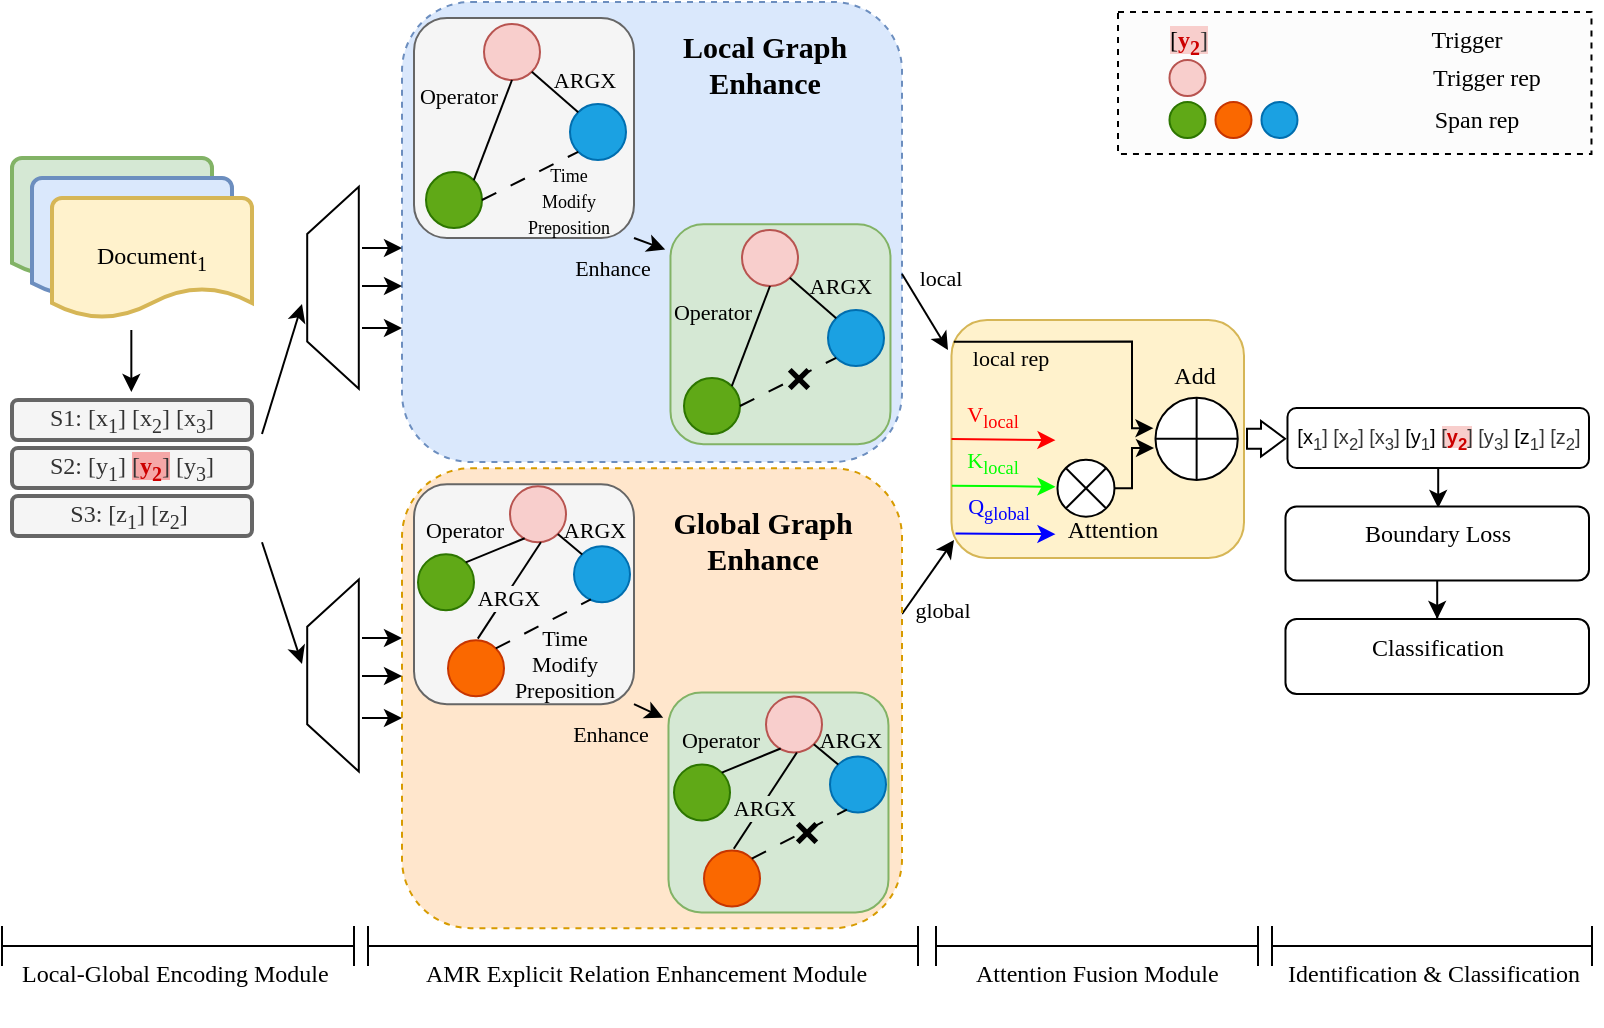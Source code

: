 <mxfile version="22.1.17" type="github">
  <diagram name="第 1 页" id="aBAtC7C85wRrQgK5SBA-">
    <mxGraphModel dx="848" dy="546" grid="1" gridSize="10" guides="1" tooltips="1" connect="1" arrows="1" fold="1" page="1" pageScale="1" pageWidth="827" pageHeight="1169" math="0" shadow="0">
      <root>
        <mxCell id="0" />
        <mxCell id="1" parent="0" />
        <mxCell id="pVMCiTDg7z46em1MxIxY-14" value="" style="rounded=1;whiteSpace=wrap;html=1;fillStyle=auto;dashed=1;glass=0;perimeterSpacing=0;resizeHeight=0;fillColor=#dae8fc;strokeColor=#6c8ebf;" parent="1" vertex="1">
          <mxGeometry x="210" y="9" width="250" height="230" as="geometry" />
        </mxCell>
        <mxCell id="pVMCiTDg7z46em1MxIxY-2" value="" style="rounded=1;whiteSpace=wrap;html=1;fillColor=#f5f5f5;fontColor=#333333;strokeColor=#666666;" parent="1" vertex="1">
          <mxGeometry x="216" y="17.0" width="110" height="110" as="geometry" />
        </mxCell>
        <mxCell id="pVMCiTDg7z46em1MxIxY-6" value="" style="strokeWidth=2;html=1;shape=mxgraph.flowchart.document2;whiteSpace=wrap;size=0.25;fillColor=#d5e8d4;strokeColor=#82b366;" parent="1" vertex="1">
          <mxGeometry x="15" y="87" width="100" height="60" as="geometry" />
        </mxCell>
        <mxCell id="pVMCiTDg7z46em1MxIxY-7" value="" style="strokeWidth=2;html=1;shape=mxgraph.flowchart.document2;whiteSpace=wrap;size=0.25;fillColor=#dae8fc;strokeColor=#6c8ebf;" parent="1" vertex="1">
          <mxGeometry x="25" y="97" width="100" height="60" as="geometry" />
        </mxCell>
        <mxCell id="pVMCiTDg7z46em1MxIxY-8" value="&lt;font face=&quot;Times New Roman&quot;&gt;Document&lt;sub&gt;1&lt;/sub&gt;&lt;/font&gt;" style="strokeWidth=2;html=1;shape=mxgraph.flowchart.document2;whiteSpace=wrap;size=0.25;fillColor=#fff2cc;strokeColor=#d6b656;" parent="1" vertex="1">
          <mxGeometry x="35" y="107" width="100" height="60" as="geometry" />
        </mxCell>
        <mxCell id="pVMCiTDg7z46em1MxIxY-9" value="&lt;font face=&quot;Times New Roman&quot;&gt;S1: [x&lt;sub&gt;1&lt;/sub&gt;] [x&lt;sub&gt;2&lt;/sub&gt;] [x&lt;sub&gt;3&lt;/sub&gt;]&lt;/font&gt;" style="rounded=1;whiteSpace=wrap;html=1;strokeWidth=2;fillColor=#f5f5f5;fontColor=#333333;strokeColor=#666666;" parent="1" vertex="1">
          <mxGeometry x="15" y="208" width="120" height="20" as="geometry" />
        </mxCell>
        <mxCell id="pVMCiTDg7z46em1MxIxY-11" value="&lt;font face=&quot;Times New Roman&quot;&gt;S2: [y&lt;sub&gt;1&lt;/sub&gt;] &lt;span style=&quot;background-color: rgb(245, 167, 167);&quot;&gt;[&lt;font style=&quot;&quot; color=&quot;#cc0000&quot;&gt;&lt;b&gt;y&lt;sub&gt;2&lt;/sub&gt;&lt;/b&gt;&lt;/font&gt;]&lt;/span&gt; [y&lt;sub&gt;3&lt;/sub&gt;]&lt;/font&gt;" style="rounded=1;whiteSpace=wrap;html=1;strokeWidth=2;fillColor=#f5f5f5;fontColor=#333333;strokeColor=#666666;" parent="1" vertex="1">
          <mxGeometry x="15" y="232" width="120" height="20" as="geometry" />
        </mxCell>
        <mxCell id="pVMCiTDg7z46em1MxIxY-12" value="&lt;font face=&quot;Times New Roman&quot;&gt;S3: [z&lt;sub&gt;1&lt;/sub&gt;] [z&lt;sub&gt;2&lt;/sub&gt;]&amp;nbsp;&lt;/font&gt;" style="rounded=1;whiteSpace=wrap;html=1;strokeWidth=2;fillColor=#f5f5f5;fontColor=#333333;strokeColor=#666666;" parent="1" vertex="1">
          <mxGeometry x="15" y="256" width="120" height="20" as="geometry" />
        </mxCell>
        <mxCell id="pVMCiTDg7z46em1MxIxY-26" value="" style="edgeStyle=none;orthogonalLoop=1;jettySize=auto;html=1;rounded=0;" parent="1" edge="1">
          <mxGeometry width="100" relative="1" as="geometry">
            <mxPoint x="460" y="315" as="sourcePoint" />
            <mxPoint x="486" y="278" as="targetPoint" />
            <Array as="points" />
          </mxGeometry>
        </mxCell>
        <mxCell id="pVMCiTDg7z46em1MxIxY-93" value="&lt;font face=&quot;Times New Roman&quot;&gt;global&lt;/font&gt;" style="edgeLabel;html=1;align=center;verticalAlign=middle;resizable=0;points=[];labelBackgroundColor=none;" parent="pVMCiTDg7z46em1MxIxY-26" vertex="1" connectable="0">
          <mxGeometry x="-0.248" y="2" relative="1" as="geometry">
            <mxPoint x="12" y="13" as="offset" />
          </mxGeometry>
        </mxCell>
        <mxCell id="pVMCiTDg7z46em1MxIxY-27" value="" style="edgeStyle=none;orthogonalLoop=1;jettySize=auto;html=1;rounded=0;" parent="1" edge="1">
          <mxGeometry width="100" relative="1" as="geometry">
            <mxPoint x="460" y="145" as="sourcePoint" />
            <mxPoint x="483" y="183" as="targetPoint" />
            <Array as="points" />
          </mxGeometry>
        </mxCell>
        <mxCell id="pVMCiTDg7z46em1MxIxY-92" value="&lt;font face=&quot;Times New Roman&quot;&gt;local&lt;/font&gt;" style="edgeLabel;html=1;align=center;verticalAlign=middle;resizable=0;points=[];labelBackgroundColor=none;" parent="pVMCiTDg7z46em1MxIxY-27" vertex="1" connectable="0">
          <mxGeometry x="-0.243" y="1" relative="1" as="geometry">
            <mxPoint x="9" y="-12" as="offset" />
          </mxGeometry>
        </mxCell>
        <mxCell id="pVMCiTDg7z46em1MxIxY-28" value="" style="edgeStyle=none;orthogonalLoop=1;jettySize=auto;html=1;rounded=0;" parent="1" edge="1">
          <mxGeometry width="100" relative="1" as="geometry">
            <mxPoint x="140" y="225" as="sourcePoint" />
            <mxPoint x="160" y="160" as="targetPoint" />
            <Array as="points" />
          </mxGeometry>
        </mxCell>
        <mxCell id="pVMCiTDg7z46em1MxIxY-31" value="" style="edgeStyle=none;orthogonalLoop=1;jettySize=auto;html=1;rounded=0;" parent="1" edge="1">
          <mxGeometry width="100" relative="1" as="geometry">
            <mxPoint x="140" y="279.1" as="sourcePoint" />
            <mxPoint x="160" y="340" as="targetPoint" />
            <Array as="points" />
          </mxGeometry>
        </mxCell>
        <mxCell id="pVMCiTDg7z46em1MxIxY-33" value="" style="rounded=1;whiteSpace=wrap;html=1;fillColor=#d5e8d4;strokeColor=#82b366;" parent="1" vertex="1">
          <mxGeometry x="344.24" y="120.1" width="110" height="110" as="geometry" />
        </mxCell>
        <mxCell id="pVMCiTDg7z46em1MxIxY-37" value="" style="edgeStyle=none;orthogonalLoop=1;jettySize=auto;html=1;rounded=0;entryX=-0.024;entryY=0.115;entryDx=0;entryDy=0;entryPerimeter=0;exitX=1;exitY=1;exitDx=0;exitDy=0;" parent="1" source="pVMCiTDg7z46em1MxIxY-2" target="pVMCiTDg7z46em1MxIxY-33" edge="1">
          <mxGeometry width="100" relative="1" as="geometry">
            <mxPoint x="307" y="64.1" as="sourcePoint" />
            <mxPoint x="337" y="104.1" as="targetPoint" />
            <Array as="points" />
          </mxGeometry>
        </mxCell>
        <mxCell id="pVMCiTDg7z46em1MxIxY-99" value="&lt;font face=&quot;Times New Roman&quot;&gt;Enhance&lt;/font&gt;" style="edgeLabel;html=1;align=center;verticalAlign=middle;resizable=0;points=[];labelBackgroundColor=#dae8fc;" parent="pVMCiTDg7z46em1MxIxY-37" vertex="1" connectable="0">
          <mxGeometry x="-0.424" relative="1" as="geometry">
            <mxPoint x="-16" y="13" as="offset" />
          </mxGeometry>
        </mxCell>
        <mxCell id="pVMCiTDg7z46em1MxIxY-44" value="" style="ellipse;whiteSpace=wrap;html=1;aspect=fixed;fillColor=#f8cecc;strokeColor=#b85450;" parent="1" vertex="1">
          <mxGeometry x="251" y="20.0" width="28" height="28" as="geometry" />
        </mxCell>
        <mxCell id="pVMCiTDg7z46em1MxIxY-45" value="" style="ellipse;whiteSpace=wrap;html=1;aspect=fixed;fillColor=#1ba1e2;fontColor=#ffffff;strokeColor=#006EAF;" parent="1" vertex="1">
          <mxGeometry x="294" y="60.0" width="28" height="28" as="geometry" />
        </mxCell>
        <mxCell id="pVMCiTDg7z46em1MxIxY-46" value="" style="ellipse;whiteSpace=wrap;html=1;aspect=fixed;fillColor=#60a917;fontColor=#ffffff;strokeColor=#2D7600;" parent="1" vertex="1">
          <mxGeometry x="222" y="94.0" width="28" height="28" as="geometry" />
        </mxCell>
        <mxCell id="pVMCiTDg7z46em1MxIxY-48" value="" style="endArrow=none;html=1;rounded=0;entryX=0.5;entryY=1;entryDx=0;entryDy=0;exitX=1;exitY=0;exitDx=0;exitDy=0;" parent="1" source="pVMCiTDg7z46em1MxIxY-46" target="pVMCiTDg7z46em1MxIxY-44" edge="1">
          <mxGeometry width="50" height="50" relative="1" as="geometry">
            <mxPoint x="228" y="55.0" as="sourcePoint" />
            <mxPoint x="337" y="35.0" as="targetPoint" />
          </mxGeometry>
        </mxCell>
        <mxCell id="ASljsbczPLoBp7QqAxyb-75" value="&lt;font face=&quot;Times New Roman&quot;&gt;Operator&lt;/font&gt;" style="edgeLabel;html=1;align=center;verticalAlign=middle;resizable=0;points=[];labelBackgroundColor=none;" parent="pVMCiTDg7z46em1MxIxY-48" vertex="1" connectable="0">
          <mxGeometry x="0.122" relative="1" as="geometry">
            <mxPoint x="-19" y="-14" as="offset" />
          </mxGeometry>
        </mxCell>
        <mxCell id="pVMCiTDg7z46em1MxIxY-49" value="" style="endArrow=none;html=1;rounded=0;entryX=0;entryY=1;entryDx=0;entryDy=0;exitX=1;exitY=0.5;exitDx=0;exitDy=0;dashed=1;dashPattern=8 8;" parent="1" source="pVMCiTDg7z46em1MxIxY-46" target="pVMCiTDg7z46em1MxIxY-45" edge="1">
          <mxGeometry width="50" height="50" relative="1" as="geometry">
            <mxPoint x="244" y="70.0" as="sourcePoint" />
            <mxPoint x="254" y="45.0" as="targetPoint" />
          </mxGeometry>
        </mxCell>
        <mxCell id="ASljsbczPLoBp7QqAxyb-78" value="&lt;font face=&quot;Times New Roman&quot; style=&quot;font-size: 9px;&quot;&gt;Time&lt;br style=&quot;border-color: var(--border-color);&quot;&gt;&lt;span style=&quot;border-color: var(--border-color);&quot;&gt;Modify&lt;/span&gt;&lt;br style=&quot;border-color: var(--border-color);&quot;&gt;&lt;span style=&quot;border-color: var(--border-color);&quot;&gt;Preposition&lt;/span&gt;&lt;/font&gt;" style="edgeLabel;html=1;align=center;verticalAlign=middle;resizable=0;points=[];labelBackgroundColor=none;" parent="pVMCiTDg7z46em1MxIxY-49" vertex="1" connectable="0">
          <mxGeometry x="0.202" y="1" relative="1" as="geometry">
            <mxPoint x="14" y="15" as="offset" />
          </mxGeometry>
        </mxCell>
        <mxCell id="pVMCiTDg7z46em1MxIxY-50" value="" style="endArrow=none;html=1;rounded=0;entryX=0;entryY=0;entryDx=0;entryDy=0;exitX=1;exitY=1;exitDx=0;exitDy=0;" parent="1" source="pVMCiTDg7z46em1MxIxY-44" target="pVMCiTDg7z46em1MxIxY-45" edge="1">
          <mxGeometry width="50" height="50" relative="1" as="geometry">
            <mxPoint x="254" y="80.0" as="sourcePoint" />
            <mxPoint x="264" y="55.0" as="targetPoint" />
          </mxGeometry>
        </mxCell>
        <mxCell id="ASljsbczPLoBp7QqAxyb-77" value="&lt;font face=&quot;Times New Roman&quot;&gt;ARGX&lt;/font&gt;" style="edgeLabel;html=1;align=center;verticalAlign=middle;resizable=0;points=[];labelBackgroundColor=none;" parent="pVMCiTDg7z46em1MxIxY-50" vertex="1" connectable="0">
          <mxGeometry x="-0.217" y="1" relative="1" as="geometry">
            <mxPoint x="16" y="-3" as="offset" />
          </mxGeometry>
        </mxCell>
        <mxCell id="pVMCiTDg7z46em1MxIxY-102" value="" style="edgeStyle=orthogonalEdgeStyle;rounded=0;orthogonalLoop=1;jettySize=auto;html=1;" parent="1" source="pVMCiTDg7z46em1MxIxY-96" target="pVMCiTDg7z46em1MxIxY-101" edge="1">
          <mxGeometry relative="1" as="geometry" />
        </mxCell>
        <mxCell id="pVMCiTDg7z46em1MxIxY-96" value="&lt;font style=&quot;font-size: 10px;&quot;&gt;[x&lt;sub style=&quot;border-color: var(--border-color); color: rgb(51, 51, 51);&quot;&gt;1&lt;/sub&gt;&lt;span style=&quot;color: rgb(51, 51, 51);&quot;&gt;] [x&lt;/span&gt;&lt;sub style=&quot;border-color: var(--border-color); color: rgb(51, 51, 51);&quot;&gt;2&lt;/sub&gt;&lt;span style=&quot;color: rgb(51, 51, 51);&quot;&gt;] [x&lt;/span&gt;&lt;sub style=&quot;border-color: var(--border-color); color: rgb(51, 51, 51);&quot;&gt;3&lt;/sub&gt;&lt;span style=&quot;color: rgb(51, 51, 51);&quot;&gt;]&amp;nbsp;&lt;/span&gt;[y&lt;sub style=&quot;border-color: var(--border-color); color: rgb(51, 51, 51);&quot;&gt;1&lt;/sub&gt;]&amp;nbsp;&lt;span style=&quot;background-color: rgb(248, 206, 204);&quot;&gt;&lt;span style=&quot;color: rgb(51, 51, 51);&quot;&gt;[&lt;/span&gt;&lt;font style=&quot;border-color: var(--border-color); font-size: 10px;&quot; color=&quot;#cc0000&quot;&gt;&lt;b style=&quot;border-color: var(--border-color);&quot;&gt;y&lt;sub style=&quot;border-color: var(--border-color);&quot;&gt;2&lt;/sub&gt;&lt;/b&gt;&lt;/font&gt;&lt;span style=&quot;color: rgb(51, 51, 51);&quot;&gt;]&lt;/span&gt;&lt;/span&gt;&lt;span style=&quot;color: rgb(51, 51, 51);&quot;&gt;&amp;nbsp;[y&lt;/span&gt;&lt;sub style=&quot;border-color: var(--border-color); color: rgb(51, 51, 51);&quot;&gt;3&lt;/sub&gt;&lt;span style=&quot;color: rgb(51, 51, 51);&quot;&gt;]&lt;/span&gt;&amp;nbsp;[z&lt;sub style=&quot;border-color: var(--border-color); color: rgb(51, 51, 51);&quot;&gt;1&lt;/sub&gt;&lt;span style=&quot;color: rgb(51, 51, 51);&quot;&gt;] [z&lt;/span&gt;&lt;sub style=&quot;border-color: var(--border-color); color: rgb(51, 51, 51);&quot;&gt;2&lt;/sub&gt;&lt;span style=&quot;color: rgb(51, 51, 51);&quot;&gt;]&lt;/span&gt;&lt;/font&gt;" style="rounded=1;whiteSpace=wrap;html=1;verticalAlign=top;" parent="1" vertex="1">
          <mxGeometry x="652.74" y="212.0" width="150.76" height="30" as="geometry" />
        </mxCell>
        <mxCell id="pVMCiTDg7z46em1MxIxY-104" value="" style="edgeStyle=orthogonalEdgeStyle;rounded=0;orthogonalLoop=1;jettySize=auto;html=1;" parent="1" source="pVMCiTDg7z46em1MxIxY-101" target="pVMCiTDg7z46em1MxIxY-103" edge="1">
          <mxGeometry relative="1" as="geometry" />
        </mxCell>
        <mxCell id="pVMCiTDg7z46em1MxIxY-101" value="&lt;font face=&quot;Times New Roman&quot;&gt;Boundary Loss&lt;/font&gt;" style="whiteSpace=wrap;html=1;verticalAlign=top;rounded=1;" parent="1" vertex="1">
          <mxGeometry x="651.74" y="261.25" width="151.76" height="37" as="geometry" />
        </mxCell>
        <mxCell id="pVMCiTDg7z46em1MxIxY-103" value="&lt;font face=&quot;Times New Roman&quot;&gt;Classification&lt;/font&gt;" style="whiteSpace=wrap;html=1;verticalAlign=top;rounded=1;" parent="1" vertex="1">
          <mxGeometry x="651.74" y="317.5" width="151.76" height="37.5" as="geometry" />
        </mxCell>
        <mxCell id="L6vsH4I87ayAv4RI-xaD-26" value="" style="rounded=0;whiteSpace=wrap;html=1;fillColor=#fcfcfc;dashed=1;strokeColor=default;glass=0;" parent="1" vertex="1">
          <mxGeometry x="568" y="14" width="236.74" height="71" as="geometry" />
        </mxCell>
        <mxCell id="L6vsH4I87ayAv4RI-xaD-27" value="" style="ellipse;whiteSpace=wrap;html=1;aspect=fixed;fillColor=#f8cecc;strokeColor=#b85450;" parent="1" vertex="1">
          <mxGeometry x="593.74" y="38" width="18" height="18" as="geometry" />
        </mxCell>
        <mxCell id="L6vsH4I87ayAv4RI-xaD-30" value="&lt;font face=&quot;Times New Roman&quot;&gt;Trigger rep&lt;/font&gt;" style="text;html=1;strokeColor=none;fillColor=none;align=center;verticalAlign=middle;whiteSpace=wrap;rounded=0;" parent="1" vertex="1">
          <mxGeometry x="716.74" y="32" width="71" height="30" as="geometry" />
        </mxCell>
        <mxCell id="L6vsH4I87ayAv4RI-xaD-42" value="&lt;span style=&quot;background-color: rgb(248, 206, 204);&quot;&gt;&lt;font face=&quot;Times New Roman&quot;&gt;[&lt;font style=&quot;border-color: var(--border-color);&quot; color=&quot;#cc0000&quot;&gt;&lt;b style=&quot;border-color: var(--border-color);&quot;&gt;y&lt;sub style=&quot;border-color: var(--border-color);&quot;&gt;2&lt;/sub&gt;&lt;/b&gt;&lt;/font&gt;&lt;span style=&quot;color: rgb(51, 51, 51);&quot;&gt;]&lt;/span&gt;&lt;/font&gt;&lt;/span&gt;" style="text;html=1;strokeColor=none;fillColor=none;align=center;verticalAlign=middle;whiteSpace=wrap;rounded=0;" parent="1" vertex="1">
          <mxGeometry x="588.24" y="14" width="31" height="30" as="geometry" />
        </mxCell>
        <mxCell id="L6vsH4I87ayAv4RI-xaD-43" value="&lt;font face=&quot;Times New Roman&quot;&gt;Trigger&lt;/font&gt;" style="text;html=1;strokeColor=none;fillColor=none;align=center;verticalAlign=middle;whiteSpace=wrap;rounded=0;" parent="1" vertex="1">
          <mxGeometry x="706.74" y="13" width="71" height="30" as="geometry" />
        </mxCell>
        <mxCell id="L6vsH4I87ayAv4RI-xaD-46" value="" style="ellipse;whiteSpace=wrap;html=1;aspect=fixed;fillColor=#60a917;fontColor=#ffffff;strokeColor=#2D7600;" parent="1" vertex="1">
          <mxGeometry x="593.74" y="59" width="18" height="18" as="geometry" />
        </mxCell>
        <mxCell id="L6vsH4I87ayAv4RI-xaD-47" value="" style="ellipse;whiteSpace=wrap;html=1;aspect=fixed;fillColor=#fa6800;fontColor=#000000;strokeColor=#C73500;" parent="1" vertex="1">
          <mxGeometry x="616.74" y="59" width="18" height="18" as="geometry" />
        </mxCell>
        <mxCell id="L6vsH4I87ayAv4RI-xaD-48" value="" style="ellipse;whiteSpace=wrap;html=1;aspect=fixed;fillColor=#1ba1e2;fontColor=#ffffff;strokeColor=#006EAF;" parent="1" vertex="1">
          <mxGeometry x="639.74" y="59" width="18" height="18" as="geometry" />
        </mxCell>
        <mxCell id="L6vsH4I87ayAv4RI-xaD-49" value="&lt;font face=&quot;Times New Roman&quot;&gt;Span rep&lt;/font&gt;" style="text;html=1;strokeColor=none;fillColor=none;align=center;verticalAlign=middle;whiteSpace=wrap;rounded=0;" parent="1" vertex="1">
          <mxGeometry x="707.24" y="56" width="81" height="24" as="geometry" />
        </mxCell>
        <mxCell id="L6vsH4I87ayAv4RI-xaD-54" value="&lt;font face=&quot;Times New Roman&quot; style=&quot;font-size: 15px;&quot;&gt;&lt;b&gt;Local Graph&lt;br&gt;Enhance&lt;br&gt;&lt;/b&gt;&lt;/font&gt;" style="text;html=1;align=center;verticalAlign=middle;resizable=0;points=[];autosize=1;strokeColor=none;fillColor=none;" parent="1" vertex="1">
          <mxGeometry x="336.24" y="15" width="110" height="50" as="geometry" />
        </mxCell>
        <mxCell id="L6vsH4I87ayAv4RI-xaD-59" value="" style="rounded=1;whiteSpace=wrap;html=1;fillColor=#fff2cc;strokeColor=#d6b656;" parent="1" vertex="1">
          <mxGeometry x="484.74" y="168" width="146.26" height="119" as="geometry" />
        </mxCell>
        <mxCell id="L6vsH4I87ayAv4RI-xaD-80" value="" style="endArrow=classic;html=1;rounded=0;strokeColor=#ff0000;exitX=0;exitY=0.5;exitDx=0;exitDy=0;" parent="1" source="L6vsH4I87ayAv4RI-xaD-59" edge="1">
          <mxGeometry width="50" height="50" relative="1" as="geometry">
            <mxPoint x="486.74" y="227.81" as="sourcePoint" />
            <mxPoint x="536.74" y="228.1" as="targetPoint" />
          </mxGeometry>
        </mxCell>
        <mxCell id="L6vsH4I87ayAv4RI-xaD-81" value="&lt;font face=&quot;Times New Roman&quot; color=&quot;#ff0000&quot;&gt;V&lt;sub&gt;local&lt;/sub&gt;&lt;/font&gt;" style="edgeLabel;html=1;align=center;verticalAlign=middle;resizable=0;points=[];labelBackgroundColor=none;" parent="L6vsH4I87ayAv4RI-xaD-80" vertex="1" connectable="0">
          <mxGeometry x="-0.379" y="1" relative="1" as="geometry">
            <mxPoint x="4" y="-10" as="offset" />
          </mxGeometry>
        </mxCell>
        <mxCell id="L6vsH4I87ayAv4RI-xaD-82" value="" style="endArrow=classic;html=1;rounded=0;strokeColor=#0000ff;exitX=0.014;exitY=0.897;exitDx=0;exitDy=0;exitPerimeter=0;" parent="1" source="L6vsH4I87ayAv4RI-xaD-59" edge="1">
          <mxGeometry width="50" height="50" relative="1" as="geometry">
            <mxPoint x="496" y="275" as="sourcePoint" />
            <mxPoint x="536.74" y="275.1" as="targetPoint" />
          </mxGeometry>
        </mxCell>
        <mxCell id="L6vsH4I87ayAv4RI-xaD-83" value="&lt;font face=&quot;Times New Roman&quot; color=&quot;#0000ff&quot;&gt;Q&lt;sub&gt;global&lt;/sub&gt;&lt;/font&gt;" style="edgeLabel;html=1;align=center;verticalAlign=middle;resizable=0;points=[];labelBackgroundColor=none;" parent="L6vsH4I87ayAv4RI-xaD-82" vertex="1" connectable="0">
          <mxGeometry x="-0.321" y="1" relative="1" as="geometry">
            <mxPoint x="4" y="-11" as="offset" />
          </mxGeometry>
        </mxCell>
        <mxCell id="L6vsH4I87ayAv4RI-xaD-84" value="" style="endArrow=classic;html=1;rounded=0;edgeStyle=orthogonalEdgeStyle;exitX=0.008;exitY=0.091;exitDx=0;exitDy=0;exitPerimeter=0;" parent="1" source="L6vsH4I87ayAv4RI-xaD-59" edge="1">
          <mxGeometry width="50" height="50" relative="1" as="geometry">
            <mxPoint x="495.74" y="179.1" as="sourcePoint" />
            <mxPoint x="585.74" y="222.1" as="targetPoint" />
            <Array as="points">
              <mxPoint x="575" y="179" />
              <mxPoint x="575" y="222" />
            </Array>
          </mxGeometry>
        </mxCell>
        <mxCell id="L6vsH4I87ayAv4RI-xaD-93" value="&lt;font face=&quot;Times New Roman&quot;&gt;local rep&lt;/font&gt;" style="edgeLabel;html=1;align=center;verticalAlign=middle;resizable=0;points=[];labelBackgroundColor=none;" parent="L6vsH4I87ayAv4RI-xaD-84" vertex="1" connectable="0">
          <mxGeometry x="-0.428" relative="1" as="geometry">
            <mxPoint x="-13" y="8" as="offset" />
          </mxGeometry>
        </mxCell>
        <mxCell id="L6vsH4I87ayAv4RI-xaD-86" value="" style="shape=sumEllipse;perimeter=ellipsePerimeter;whiteSpace=wrap;html=1;backgroundOutline=1;" parent="1" vertex="1">
          <mxGeometry x="537.74" y="237.85" width="28.5" height="28.5" as="geometry" />
        </mxCell>
        <mxCell id="L6vsH4I87ayAv4RI-xaD-87" value="" style="shape=orEllipse;perimeter=ellipsePerimeter;whiteSpace=wrap;html=1;backgroundOutline=1;" parent="1" vertex="1">
          <mxGeometry x="586.74" y="206.85" width="41.15" height="41.15" as="geometry" />
        </mxCell>
        <mxCell id="L6vsH4I87ayAv4RI-xaD-88" value="" style="endArrow=classic;html=1;rounded=0;strokeColor=#00ff00;exitX=0.001;exitY=0.696;exitDx=0;exitDy=0;exitPerimeter=0;" parent="1" source="L6vsH4I87ayAv4RI-xaD-59" edge="1">
          <mxGeometry width="50" height="50" relative="1" as="geometry">
            <mxPoint x="496" y="251" as="sourcePoint" />
            <mxPoint x="536.74" y="251.39" as="targetPoint" />
          </mxGeometry>
        </mxCell>
        <mxCell id="L6vsH4I87ayAv4RI-xaD-89" value="&lt;font face=&quot;Times New Roman&quot; color=&quot;#00ff00&quot;&gt;K&lt;sub style=&quot;&quot;&gt;local&lt;/sub&gt;&lt;/font&gt;" style="edgeLabel;html=1;align=center;verticalAlign=middle;resizable=0;points=[];labelBackgroundColor=none;" parent="L6vsH4I87ayAv4RI-xaD-88" vertex="1" connectable="0">
          <mxGeometry x="-0.379" y="1" relative="1" as="geometry">
            <mxPoint x="4" y="-10" as="offset" />
          </mxGeometry>
        </mxCell>
        <mxCell id="L6vsH4I87ayAv4RI-xaD-90" value="&lt;font face=&quot;Times New Roman&quot;&gt;Attention&lt;/font&gt;" style="text;html=1;align=center;verticalAlign=middle;resizable=0;points=[];autosize=1;strokeColor=none;fillColor=none;" parent="1" vertex="1">
          <mxGeometry x="529.74" y="258" width="70" height="30" as="geometry" />
        </mxCell>
        <mxCell id="L6vsH4I87ayAv4RI-xaD-91" style="edgeStyle=orthogonalEdgeStyle;rounded=0;orthogonalLoop=1;jettySize=auto;html=1;exitX=1;exitY=0.5;exitDx=0;exitDy=0;" parent="1" source="L6vsH4I87ayAv4RI-xaD-86" edge="1">
          <mxGeometry relative="1" as="geometry">
            <mxPoint x="557.4" y="253.001" as="sourcePoint" />
            <mxPoint x="586" y="232" as="targetPoint" />
            <Array as="points">
              <mxPoint x="575" y="252" />
              <mxPoint x="575" y="232" />
            </Array>
          </mxGeometry>
        </mxCell>
        <mxCell id="L6vsH4I87ayAv4RI-xaD-92" value="" style="shape=flexArrow;endArrow=classic;html=1;rounded=0;endWidth=6.857;endSize=3.669;" parent="1" edge="1">
          <mxGeometry width="50" height="50" relative="1" as="geometry">
            <mxPoint x="632" y="227.38" as="sourcePoint" />
            <mxPoint x="652" y="227.38" as="targetPoint" />
          </mxGeometry>
        </mxCell>
        <mxCell id="oEz1iu90TZtMotsWFyNv-2" value="&lt;font face=&quot;Times New Roman&quot;&gt;Add&lt;/font&gt;" style="text;html=1;align=center;verticalAlign=middle;resizable=0;points=[];autosize=1;strokeColor=none;fillColor=none;" parent="1" vertex="1">
          <mxGeometry x="585.74" y="181" width="40" height="30" as="geometry" />
        </mxCell>
        <mxCell id="ASljsbczPLoBp7QqAxyb-6" value="" style="endArrow=classic;html=1;rounded=0;" parent="1" edge="1">
          <mxGeometry width="50" height="50" relative="1" as="geometry">
            <mxPoint x="74.67" y="173" as="sourcePoint" />
            <mxPoint x="74.67" y="204" as="targetPoint" />
          </mxGeometry>
        </mxCell>
        <mxCell id="ASljsbczPLoBp7QqAxyb-13" value="" style="ellipse;whiteSpace=wrap;html=1;aspect=fixed;fillColor=#f8cecc;strokeColor=#b85450;" parent="1" vertex="1">
          <mxGeometry x="380" y="123.0" width="28" height="28" as="geometry" />
        </mxCell>
        <mxCell id="ASljsbczPLoBp7QqAxyb-14" value="" style="ellipse;whiteSpace=wrap;html=1;aspect=fixed;fillColor=#1ba1e2;fontColor=#ffffff;strokeColor=#006EAF;" parent="1" vertex="1">
          <mxGeometry x="423" y="163.0" width="28" height="28" as="geometry" />
        </mxCell>
        <mxCell id="ASljsbczPLoBp7QqAxyb-15" value="" style="ellipse;whiteSpace=wrap;html=1;aspect=fixed;fillColor=#60a917;fontColor=#ffffff;strokeColor=#2D7600;" parent="1" vertex="1">
          <mxGeometry x="351" y="197.0" width="28" height="28" as="geometry" />
        </mxCell>
        <mxCell id="ASljsbczPLoBp7QqAxyb-16" value="" style="endArrow=none;html=1;rounded=0;entryX=0.5;entryY=1;entryDx=0;entryDy=0;exitX=1;exitY=0;exitDx=0;exitDy=0;" parent="1" source="ASljsbczPLoBp7QqAxyb-15" target="ASljsbczPLoBp7QqAxyb-13" edge="1">
          <mxGeometry width="50" height="50" relative="1" as="geometry">
            <mxPoint x="357" y="158.0" as="sourcePoint" />
            <mxPoint x="466" y="138.0" as="targetPoint" />
          </mxGeometry>
        </mxCell>
        <mxCell id="ASljsbczPLoBp7QqAxyb-79" value="&lt;font face=&quot;Times New Roman&quot;&gt;Operator&lt;/font&gt;" style="edgeLabel;html=1;align=center;verticalAlign=middle;resizable=0;points=[];labelBackgroundColor=none;" parent="ASljsbczPLoBp7QqAxyb-16" vertex="1" connectable="0">
          <mxGeometry x="0.224" relative="1" as="geometry">
            <mxPoint x="-22" y="-7" as="offset" />
          </mxGeometry>
        </mxCell>
        <mxCell id="ASljsbczPLoBp7QqAxyb-17" value="" style="endArrow=none;html=1;rounded=0;entryX=0;entryY=1;entryDx=0;entryDy=0;exitX=1;exitY=0.5;exitDx=0;exitDy=0;dashed=1;dashPattern=8 8;" parent="1" source="ASljsbczPLoBp7QqAxyb-15" target="ASljsbczPLoBp7QqAxyb-14" edge="1">
          <mxGeometry width="50" height="50" relative="1" as="geometry">
            <mxPoint x="373" y="173.0" as="sourcePoint" />
            <mxPoint x="383" y="148.0" as="targetPoint" />
          </mxGeometry>
        </mxCell>
        <mxCell id="BfeE-0904GcRxi97lmfi-1" value="❌" style="edgeLabel;html=1;align=center;verticalAlign=middle;resizable=0;points=[];labelBackgroundColor=none;fontSize=16;" parent="ASljsbczPLoBp7QqAxyb-17" vertex="1" connectable="0">
          <mxGeometry x="0.33" relative="1" as="geometry">
            <mxPoint x="-3" y="2" as="offset" />
          </mxGeometry>
        </mxCell>
        <mxCell id="ASljsbczPLoBp7QqAxyb-18" value="" style="endArrow=none;html=1;rounded=0;entryX=0;entryY=0;entryDx=0;entryDy=0;exitX=1;exitY=1;exitDx=0;exitDy=0;" parent="1" source="ASljsbczPLoBp7QqAxyb-13" target="ASljsbczPLoBp7QqAxyb-14" edge="1">
          <mxGeometry width="50" height="50" relative="1" as="geometry">
            <mxPoint x="383" y="183.0" as="sourcePoint" />
            <mxPoint x="393" y="158.0" as="targetPoint" />
          </mxGeometry>
        </mxCell>
        <mxCell id="ASljsbczPLoBp7QqAxyb-81" value="&lt;font face=&quot;Times New Roman&quot;&gt;ARGX&lt;/font&gt;" style="edgeLabel;html=1;align=center;verticalAlign=middle;resizable=0;points=[];labelBackgroundColor=none;" parent="ASljsbczPLoBp7QqAxyb-18" vertex="1" connectable="0">
          <mxGeometry x="-0.068" y="1" relative="1" as="geometry">
            <mxPoint x="13" y="-5" as="offset" />
          </mxGeometry>
        </mxCell>
        <mxCell id="ASljsbczPLoBp7QqAxyb-19" value="" style="rounded=1;whiteSpace=wrap;html=1;fillStyle=auto;dashed=1;glass=0;perimeterSpacing=0;resizeHeight=0;fillColor=#ffe6cc;strokeColor=#d79b00;" parent="1" vertex="1">
          <mxGeometry x="210" y="242.1" width="250" height="230" as="geometry" />
        </mxCell>
        <mxCell id="ASljsbczPLoBp7QqAxyb-20" value="" style="rounded=1;whiteSpace=wrap;html=1;fillColor=#f5f5f5;fontColor=#333333;strokeColor=#666666;" parent="1" vertex="1">
          <mxGeometry x="216" y="250.1" width="110" height="110" as="geometry" />
        </mxCell>
        <mxCell id="ASljsbczPLoBp7QqAxyb-21" value="" style="rounded=1;whiteSpace=wrap;html=1;fillColor=#d5e8d4;strokeColor=#82b366;" parent="1" vertex="1">
          <mxGeometry x="343.24" y="354.2" width="110" height="110" as="geometry" />
        </mxCell>
        <mxCell id="ASljsbczPLoBp7QqAxyb-22" value="" style="edgeStyle=none;orthogonalLoop=1;jettySize=auto;html=1;rounded=0;entryX=-0.024;entryY=0.115;entryDx=0;entryDy=0;entryPerimeter=0;exitX=1;exitY=1;exitDx=0;exitDy=0;" parent="1" source="ASljsbczPLoBp7QqAxyb-20" target="ASljsbczPLoBp7QqAxyb-21" edge="1">
          <mxGeometry width="100" relative="1" as="geometry">
            <mxPoint x="303" y="297.2" as="sourcePoint" />
            <mxPoint x="333" y="337.2" as="targetPoint" />
            <Array as="points" />
          </mxGeometry>
        </mxCell>
        <mxCell id="ASljsbczPLoBp7QqAxyb-23" value="&lt;font face=&quot;Times New Roman&quot;&gt;Enhance&lt;/font&gt;" style="edgeLabel;html=1;align=center;verticalAlign=middle;resizable=0;points=[];labelBackgroundColor=#ffe6cc;" parent="ASljsbczPLoBp7QqAxyb-22" vertex="1" connectable="0">
          <mxGeometry x="-0.424" relative="1" as="geometry">
            <mxPoint x="-16" y="13" as="offset" />
          </mxGeometry>
        </mxCell>
        <mxCell id="ASljsbczPLoBp7QqAxyb-24" value="" style="ellipse;whiteSpace=wrap;html=1;aspect=fixed;fillColor=#f8cecc;strokeColor=#b85450;" parent="1" vertex="1">
          <mxGeometry x="264" y="251.1" width="28" height="28" as="geometry" />
        </mxCell>
        <mxCell id="ASljsbczPLoBp7QqAxyb-25" value="" style="ellipse;whiteSpace=wrap;html=1;aspect=fixed;fillColor=#1ba1e2;fontColor=#ffffff;strokeColor=#006EAF;" parent="1" vertex="1">
          <mxGeometry x="296" y="281.1" width="28" height="28" as="geometry" />
        </mxCell>
        <mxCell id="ASljsbczPLoBp7QqAxyb-26" value="" style="ellipse;whiteSpace=wrap;html=1;aspect=fixed;fillColor=#60a917;fontColor=#ffffff;strokeColor=#2D7600;" parent="1" vertex="1">
          <mxGeometry x="218" y="285.1" width="28" height="28" as="geometry" />
        </mxCell>
        <mxCell id="ASljsbczPLoBp7QqAxyb-27" value="" style="endArrow=none;html=1;rounded=0;exitX=1;exitY=0;exitDx=0;exitDy=0;entryX=0.262;entryY=0.93;entryDx=0;entryDy=0;entryPerimeter=0;" parent="1" source="ASljsbczPLoBp7QqAxyb-26" target="ASljsbczPLoBp7QqAxyb-24" edge="1">
          <mxGeometry width="50" height="50" relative="1" as="geometry">
            <mxPoint x="228" y="288.1" as="sourcePoint" />
            <mxPoint x="252" y="279.1" as="targetPoint" />
          </mxGeometry>
        </mxCell>
        <mxCell id="ASljsbczPLoBp7QqAxyb-51" value="&lt;font face=&quot;Times New Roman&quot;&gt;Operator&lt;/font&gt;" style="edgeLabel;html=1;align=center;verticalAlign=middle;resizable=0;points=[];labelBackgroundColor=none;" parent="ASljsbczPLoBp7QqAxyb-27" vertex="1" connectable="0">
          <mxGeometry x="-0.086" relative="1" as="geometry">
            <mxPoint x="-15" y="-11" as="offset" />
          </mxGeometry>
        </mxCell>
        <mxCell id="ASljsbczPLoBp7QqAxyb-29" value="" style="endArrow=none;html=1;rounded=0;entryX=0;entryY=0;entryDx=0;entryDy=0;exitX=1;exitY=1;exitDx=0;exitDy=0;" parent="1" source="ASljsbczPLoBp7QqAxyb-24" target="ASljsbczPLoBp7QqAxyb-25" edge="1">
          <mxGeometry width="50" height="50" relative="1" as="geometry">
            <mxPoint x="254" y="313.1" as="sourcePoint" />
            <mxPoint x="264" y="288.1" as="targetPoint" />
          </mxGeometry>
        </mxCell>
        <mxCell id="ASljsbczPLoBp7QqAxyb-49" value="&lt;font face=&quot;Times New Roman&quot;&gt;ARGX&lt;/font&gt;" style="edgeLabel;html=1;align=center;verticalAlign=middle;resizable=0;points=[];labelBackgroundColor=none;" parent="ASljsbczPLoBp7QqAxyb-29" vertex="1" connectable="0">
          <mxGeometry x="-0.076" relative="1" as="geometry">
            <mxPoint x="12" y="-7" as="offset" />
          </mxGeometry>
        </mxCell>
        <mxCell id="ASljsbczPLoBp7QqAxyb-37" value="" style="ellipse;whiteSpace=wrap;html=1;aspect=fixed;fillColor=#fa6800;fontColor=#000000;strokeColor=#C73500;" parent="1" vertex="1">
          <mxGeometry x="233" y="328.1" width="28" height="28" as="geometry" />
        </mxCell>
        <mxCell id="ASljsbczPLoBp7QqAxyb-39" value="" style="endArrow=none;html=1;rounded=0;entryX=0.552;entryY=1.001;entryDx=0;entryDy=0;entryPerimeter=0;exitX=0.532;exitY=-0.029;exitDx=0;exitDy=0;exitPerimeter=0;" parent="1" source="ASljsbczPLoBp7QqAxyb-37" target="ASljsbczPLoBp7QqAxyb-24" edge="1">
          <mxGeometry width="50" height="50" relative="1" as="geometry">
            <mxPoint x="282" y="319.1" as="sourcePoint" />
            <mxPoint x="332" y="269.1" as="targetPoint" />
          </mxGeometry>
        </mxCell>
        <mxCell id="ASljsbczPLoBp7QqAxyb-52" value="&lt;font face=&quot;Times New Roman&quot;&gt;ARGX&lt;/font&gt;" style="edgeLabel;html=1;align=center;verticalAlign=middle;resizable=0;points=[];labelBackgroundColor=#f5f5f5;" parent="ASljsbczPLoBp7QqAxyb-39" vertex="1" connectable="0">
          <mxGeometry x="0.138" relative="1" as="geometry">
            <mxPoint x="-3" y="7" as="offset" />
          </mxGeometry>
        </mxCell>
        <mxCell id="ASljsbczPLoBp7QqAxyb-47" value="&lt;font face=&quot;Times New Roman&quot;&gt;Time&lt;br style=&quot;border-color: var(--border-color);&quot;&gt;&lt;span style=&quot;&quot;&gt;Modify&lt;/span&gt;&lt;br style=&quot;border-color: var(--border-color);&quot;&gt;&lt;span style=&quot;&quot;&gt;Preposition&lt;/span&gt;&lt;/font&gt;" style="endArrow=none;html=1;rounded=0;entryX=0.301;entryY=0.951;entryDx=0;entryDy=0;entryPerimeter=0;exitX=1;exitY=0;exitDx=0;exitDy=0;labelBackgroundColor=none;dashed=1;dashPattern=8 8;" parent="1" source="ASljsbczPLoBp7QqAxyb-37" target="ASljsbczPLoBp7QqAxyb-25" edge="1">
          <mxGeometry x="0.004" y="-23" width="50" height="50" relative="1" as="geometry">
            <mxPoint x="302" y="359.1" as="sourcePoint" />
            <mxPoint x="352" y="309.1" as="targetPoint" />
            <mxPoint as="offset" />
          </mxGeometry>
        </mxCell>
        <mxCell id="ASljsbczPLoBp7QqAxyb-53" value="" style="ellipse;whiteSpace=wrap;html=1;aspect=fixed;fillColor=#f8cecc;strokeColor=#b85450;" parent="1" vertex="1">
          <mxGeometry x="392" y="356.2" width="28" height="28" as="geometry" />
        </mxCell>
        <mxCell id="ASljsbczPLoBp7QqAxyb-54" value="" style="ellipse;whiteSpace=wrap;html=1;aspect=fixed;fillColor=#1ba1e2;fontColor=#ffffff;strokeColor=#006EAF;" parent="1" vertex="1">
          <mxGeometry x="424" y="386.2" width="28" height="28" as="geometry" />
        </mxCell>
        <mxCell id="ASljsbczPLoBp7QqAxyb-55" value="" style="ellipse;whiteSpace=wrap;html=1;aspect=fixed;fillColor=#60a917;fontColor=#ffffff;strokeColor=#2D7600;" parent="1" vertex="1">
          <mxGeometry x="346" y="390.2" width="28" height="28" as="geometry" />
        </mxCell>
        <mxCell id="ASljsbczPLoBp7QqAxyb-56" value="" style="endArrow=none;html=1;rounded=0;exitX=1;exitY=0;exitDx=0;exitDy=0;entryX=0.262;entryY=0.93;entryDx=0;entryDy=0;entryPerimeter=0;" parent="1" source="ASljsbczPLoBp7QqAxyb-55" target="ASljsbczPLoBp7QqAxyb-53" edge="1">
          <mxGeometry width="50" height="50" relative="1" as="geometry">
            <mxPoint x="356" y="393.2" as="sourcePoint" />
            <mxPoint x="380" y="384.2" as="targetPoint" />
          </mxGeometry>
        </mxCell>
        <mxCell id="ASljsbczPLoBp7QqAxyb-57" value="&lt;font face=&quot;Times New Roman&quot;&gt;Operator&lt;/font&gt;" style="edgeLabel;html=1;align=center;verticalAlign=middle;resizable=0;points=[];labelBackgroundColor=none;" parent="ASljsbczPLoBp7QqAxyb-56" vertex="1" connectable="0">
          <mxGeometry x="-0.086" relative="1" as="geometry">
            <mxPoint x="-15" y="-11" as="offset" />
          </mxGeometry>
        </mxCell>
        <mxCell id="ASljsbczPLoBp7QqAxyb-58" value="" style="endArrow=none;html=1;rounded=0;entryX=0;entryY=0;entryDx=0;entryDy=0;exitX=1;exitY=1;exitDx=0;exitDy=0;" parent="1" source="ASljsbczPLoBp7QqAxyb-53" target="ASljsbczPLoBp7QqAxyb-54" edge="1">
          <mxGeometry width="50" height="50" relative="1" as="geometry">
            <mxPoint x="382" y="418.2" as="sourcePoint" />
            <mxPoint x="392" y="393.2" as="targetPoint" />
          </mxGeometry>
        </mxCell>
        <mxCell id="ASljsbczPLoBp7QqAxyb-59" value="&lt;font face=&quot;Times New Roman&quot;&gt;ARGX&lt;/font&gt;" style="edgeLabel;html=1;align=center;verticalAlign=middle;resizable=0;points=[];labelBackgroundColor=none;" parent="ASljsbczPLoBp7QqAxyb-58" vertex="1" connectable="0">
          <mxGeometry x="-0.076" relative="1" as="geometry">
            <mxPoint x="12" y="-7" as="offset" />
          </mxGeometry>
        </mxCell>
        <mxCell id="ASljsbczPLoBp7QqAxyb-60" value="" style="ellipse;whiteSpace=wrap;html=1;aspect=fixed;fillColor=#fa6800;fontColor=#000000;strokeColor=#C73500;" parent="1" vertex="1">
          <mxGeometry x="361" y="433.2" width="28" height="28" as="geometry" />
        </mxCell>
        <mxCell id="ASljsbczPLoBp7QqAxyb-61" value="" style="endArrow=none;html=1;rounded=0;entryX=0.552;entryY=1.001;entryDx=0;entryDy=0;entryPerimeter=0;exitX=0.532;exitY=-0.029;exitDx=0;exitDy=0;exitPerimeter=0;" parent="1" source="ASljsbczPLoBp7QqAxyb-60" target="ASljsbczPLoBp7QqAxyb-53" edge="1">
          <mxGeometry width="50" height="50" relative="1" as="geometry">
            <mxPoint x="410" y="424.2" as="sourcePoint" />
            <mxPoint x="460" y="374.2" as="targetPoint" />
          </mxGeometry>
        </mxCell>
        <mxCell id="ASljsbczPLoBp7QqAxyb-62" value="&lt;font face=&quot;Times New Roman&quot;&gt;ARGX&lt;/font&gt;" style="edgeLabel;html=1;align=center;verticalAlign=middle;resizable=0;points=[];labelBackgroundColor=#d5e8d4;" parent="ASljsbczPLoBp7QqAxyb-61" vertex="1" connectable="0">
          <mxGeometry x="0.138" relative="1" as="geometry">
            <mxPoint x="-3" y="7" as="offset" />
          </mxGeometry>
        </mxCell>
        <mxCell id="ASljsbczPLoBp7QqAxyb-63" value="" style="endArrow=none;html=1;rounded=0;entryX=0.301;entryY=0.951;entryDx=0;entryDy=0;entryPerimeter=0;exitX=1;exitY=0;exitDx=0;exitDy=0;labelBackgroundColor=none;dashed=1;dashPattern=8 8;" parent="1" source="ASljsbczPLoBp7QqAxyb-60" target="ASljsbczPLoBp7QqAxyb-54" edge="1">
          <mxGeometry x="0.004" y="-23" width="50" height="50" relative="1" as="geometry">
            <mxPoint x="430" y="464.2" as="sourcePoint" />
            <mxPoint x="480" y="414.2" as="targetPoint" />
            <mxPoint as="offset" />
          </mxGeometry>
        </mxCell>
        <mxCell id="BfeE-0904GcRxi97lmfi-2" value="❌" style="edgeLabel;html=1;align=center;verticalAlign=middle;resizable=0;points=[];labelBackgroundColor=none;fontSize=16;" parent="ASljsbczPLoBp7QqAxyb-63" vertex="1" connectable="0">
          <mxGeometry x="0.264" y="2" relative="1" as="geometry">
            <mxPoint x="-2" y="4" as="offset" />
          </mxGeometry>
        </mxCell>
        <mxCell id="ASljsbczPLoBp7QqAxyb-65" value="&lt;b&gt;&lt;font face=&quot;Times New Roman&quot; style=&quot;font-size: 15px;&quot;&gt;Global Graph&lt;br&gt;Enhance&lt;br&gt;&lt;/font&gt;&lt;/b&gt;" style="text;html=1;align=center;verticalAlign=middle;resizable=0;points=[];autosize=1;strokeColor=none;fillColor=none;" parent="1" vertex="1">
          <mxGeometry x="335.24" y="253.1" width="110" height="50" as="geometry" />
        </mxCell>
        <mxCell id="ASljsbczPLoBp7QqAxyb-69" value="" style="shape=crossbar;whiteSpace=wrap;html=1;rounded=1;" parent="1" vertex="1">
          <mxGeometry x="10" y="471" width="176" height="20" as="geometry" />
        </mxCell>
        <mxCell id="ASljsbczPLoBp7QqAxyb-84" value="" style="shape=crossbar;whiteSpace=wrap;html=1;rounded=1;" parent="1" vertex="1">
          <mxGeometry x="193" y="471" width="275" height="20" as="geometry" />
        </mxCell>
        <mxCell id="ASljsbczPLoBp7QqAxyb-89" value="&lt;span style=&quot;color: rgb(0, 0, 0); font-style: normal; font-variant-ligatures: normal; font-variant-caps: normal; font-weight: 400; letter-spacing: normal; orphans: 2; text-align: center; text-indent: 0px; text-transform: none; widows: 2; word-spacing: 0px; -webkit-text-stroke-width: 0px; background-color: rgb(255, 255, 255); text-decoration-thickness: initial; text-decoration-style: initial; text-decoration-color: initial; float: none; display: inline !important;&quot;&gt;&lt;font face=&quot;Times New Roman&quot; style=&quot;font-size: 12px;&quot;&gt;AMR Explicit Relation Enhancement Module&lt;/font&gt;&lt;/span&gt;" style="text;whiteSpace=wrap;html=1;" parent="1" vertex="1">
          <mxGeometry x="220" y="481" width="260" height="40" as="geometry" />
        </mxCell>
        <mxCell id="ASljsbczPLoBp7QqAxyb-90" value="&lt;div style=&quot;text-align: center;&quot;&gt;&lt;span style=&quot;background-color: rgb(255, 255, 255);&quot;&gt;&lt;font face=&quot;Times New Roman&quot;&gt;Local-Global Encoding Module&lt;/font&gt;&lt;/span&gt;&lt;/div&gt;" style="text;whiteSpace=wrap;html=1;" parent="1" vertex="1">
          <mxGeometry x="18" y="481" width="159" height="40" as="geometry" />
        </mxCell>
        <mxCell id="ASljsbczPLoBp7QqAxyb-91" value="" style="shape=crossbar;whiteSpace=wrap;html=1;rounded=1;" parent="1" vertex="1">
          <mxGeometry x="477" y="471" width="161" height="20" as="geometry" />
        </mxCell>
        <mxCell id="ASljsbczPLoBp7QqAxyb-92" value="&lt;span style=&quot;color: rgb(0, 0, 0); font-style: normal; font-variant-ligatures: normal; font-variant-caps: normal; font-weight: 400; letter-spacing: normal; orphans: 2; text-align: center; text-indent: 0px; text-transform: none; widows: 2; word-spacing: 0px; -webkit-text-stroke-width: 0px; background-color: rgb(255, 255, 255); text-decoration-thickness: initial; text-decoration-style: initial; text-decoration-color: initial; float: none; display: inline !important;&quot;&gt;&lt;font face=&quot;Times New Roman&quot; style=&quot;font-size: 12px;&quot;&gt;Attention Fusion Module&lt;/font&gt;&lt;/span&gt;" style="text;whiteSpace=wrap;html=1;" parent="1" vertex="1">
          <mxGeometry x="495" y="481" width="137" height="40" as="geometry" />
        </mxCell>
        <mxCell id="SMVEQulNbsIjLR0KKEGX-9" value="" style="shape=crossbar;whiteSpace=wrap;html=1;rounded=1;" parent="1" vertex="1">
          <mxGeometry x="645" y="471" width="160" height="20" as="geometry" />
        </mxCell>
        <mxCell id="SMVEQulNbsIjLR0KKEGX-10" value="&lt;font face=&quot;Times New Roman&quot;&gt;Identification &amp;amp; Classification&lt;/font&gt;" style="text;whiteSpace=wrap;html=1;" parent="1" vertex="1">
          <mxGeometry x="651" y="481" width="159" height="40" as="geometry" />
        </mxCell>
        <mxCell id="N1pxO7Codpayo1MayJcf-1" value="" style="shape=trapezoid;perimeter=trapezoidPerimeter;whiteSpace=wrap;html=1;fixedSize=1;rotation=-90;size=23.6;" vertex="1" parent="1">
          <mxGeometry x="125" y="139" width="101" height="25.8" as="geometry" />
        </mxCell>
        <mxCell id="N1pxO7Codpayo1MayJcf-2" value="" style="shape=trapezoid;perimeter=trapezoidPerimeter;whiteSpace=wrap;html=1;fixedSize=1;rotation=-90;size=23.6;" vertex="1" parent="1">
          <mxGeometry x="127.5" y="332.85" width="96" height="25.8" as="geometry" />
        </mxCell>
        <mxCell id="N1pxO7Codpayo1MayJcf-3" value="" style="endArrow=classic;html=1;rounded=0;" edge="1" parent="1">
          <mxGeometry width="50" height="50" relative="1" as="geometry">
            <mxPoint x="190" y="151" as="sourcePoint" />
            <mxPoint x="210" y="151" as="targetPoint" />
          </mxGeometry>
        </mxCell>
        <mxCell id="N1pxO7Codpayo1MayJcf-5" value="" style="endArrow=classic;html=1;rounded=0;" edge="1" parent="1">
          <mxGeometry width="50" height="50" relative="1" as="geometry">
            <mxPoint x="190" y="172" as="sourcePoint" />
            <mxPoint x="210" y="172" as="targetPoint" />
          </mxGeometry>
        </mxCell>
        <mxCell id="N1pxO7Codpayo1MayJcf-6" value="" style="endArrow=classic;html=1;rounded=0;" edge="1" parent="1">
          <mxGeometry width="50" height="50" relative="1" as="geometry">
            <mxPoint x="190" y="132" as="sourcePoint" />
            <mxPoint x="210" y="132" as="targetPoint" />
          </mxGeometry>
        </mxCell>
        <mxCell id="N1pxO7Codpayo1MayJcf-7" value="" style="endArrow=classic;html=1;rounded=0;" edge="1" parent="1">
          <mxGeometry width="50" height="50" relative="1" as="geometry">
            <mxPoint x="190" y="346" as="sourcePoint" />
            <mxPoint x="210" y="346" as="targetPoint" />
          </mxGeometry>
        </mxCell>
        <mxCell id="N1pxO7Codpayo1MayJcf-8" value="" style="endArrow=classic;html=1;rounded=0;" edge="1" parent="1">
          <mxGeometry width="50" height="50" relative="1" as="geometry">
            <mxPoint x="190" y="367" as="sourcePoint" />
            <mxPoint x="210" y="367" as="targetPoint" />
          </mxGeometry>
        </mxCell>
        <mxCell id="N1pxO7Codpayo1MayJcf-9" value="" style="endArrow=classic;html=1;rounded=0;" edge="1" parent="1">
          <mxGeometry width="50" height="50" relative="1" as="geometry">
            <mxPoint x="190" y="327" as="sourcePoint" />
            <mxPoint x="210" y="327" as="targetPoint" />
          </mxGeometry>
        </mxCell>
      </root>
    </mxGraphModel>
  </diagram>
</mxfile>
